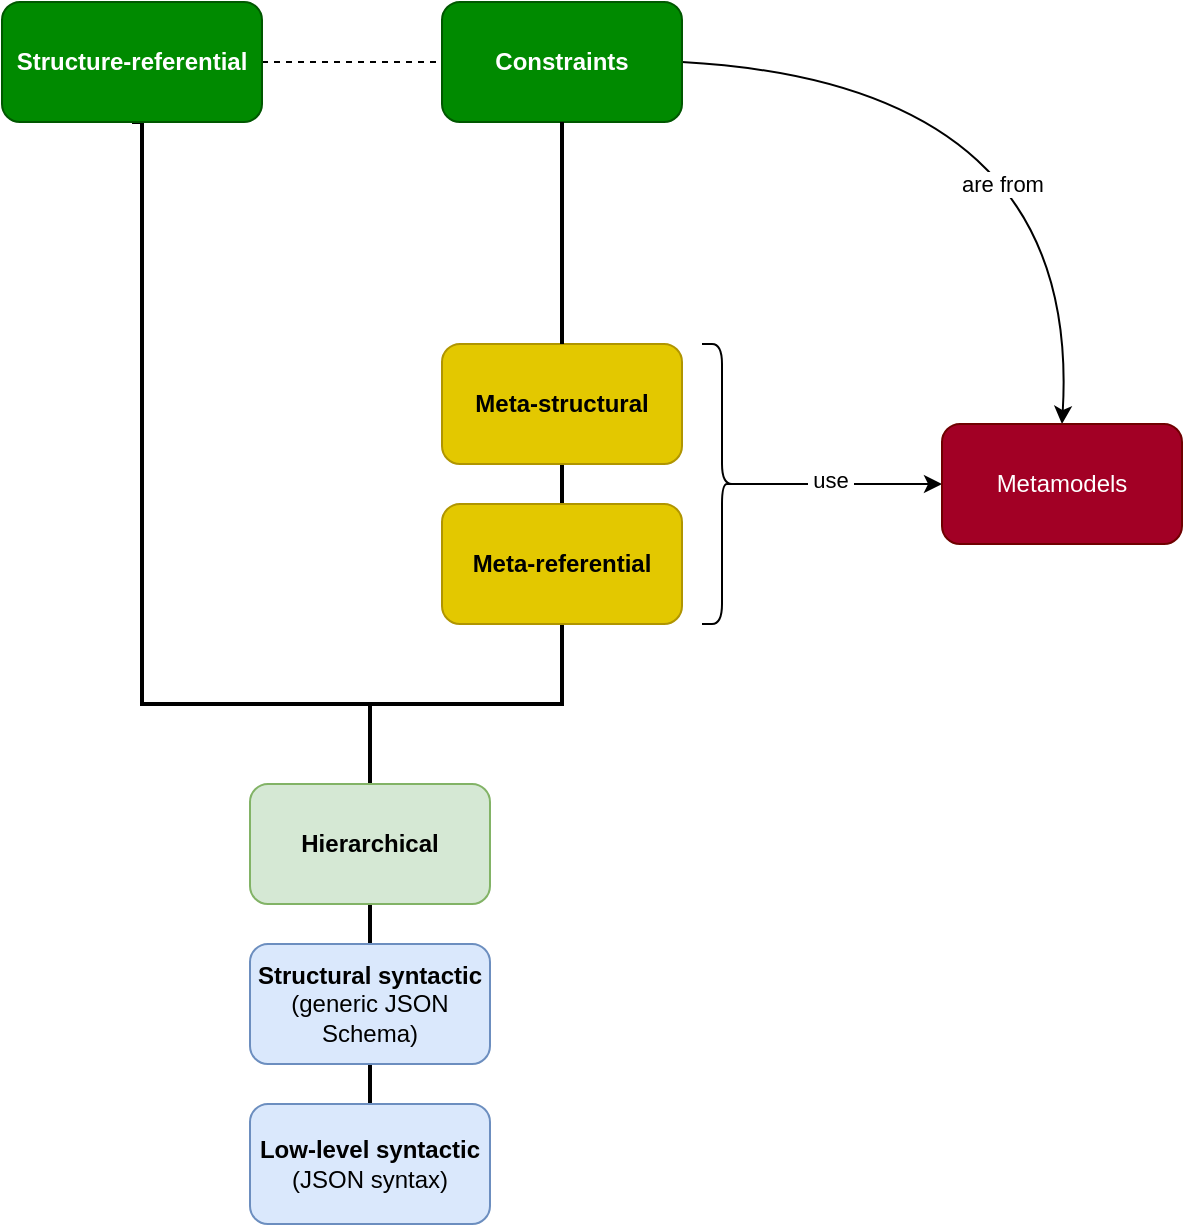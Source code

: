 <mxfile>
    <diagram name="Page-1" id="BR17ZdZTmJ1xsqmfKKUn">
        <mxGraphModel dx="919" dy="2469" grid="1" gridSize="10" guides="1" tooltips="1" connect="1" arrows="1" fold="1" page="1" pageScale="1" pageWidth="827" pageHeight="1169" math="0" shadow="0">
            <root>
                <mxCell id="0"/>
                <mxCell id="1" parent="0"/>
                <mxCell id="cpsBxxc-Yylsg1I1evmf-10" style="edgeStyle=orthogonalEdgeStyle;rounded=0;orthogonalLoop=1;jettySize=auto;html=1;exitX=0.5;exitY=0;exitDx=0;exitDy=0;entryX=0.5;entryY=1;entryDx=0;entryDy=0;strokeWidth=2;endArrow=none;endFill=0;" parent="1" source="JCLgZwpqIDgkukZC0mzi-1" target="JCLgZwpqIDgkukZC0mzi-2" edge="1">
                    <mxGeometry relative="1" as="geometry"/>
                </mxCell>
                <mxCell id="JCLgZwpqIDgkukZC0mzi-1" value="&lt;b&gt;Low-level syntactic&lt;/b&gt;&lt;br&gt;(JSON syntax)" style="rounded=1;whiteSpace=wrap;html=1;fillColor=#dae8fc;strokeColor=#6c8ebf;" parent="1" vertex="1">
                    <mxGeometry x="354" y="450" width="120" height="60" as="geometry"/>
                </mxCell>
                <mxCell id="cpsBxxc-Yylsg1I1evmf-9" style="edgeStyle=orthogonalEdgeStyle;rounded=0;orthogonalLoop=1;jettySize=auto;html=1;exitX=0.5;exitY=0;exitDx=0;exitDy=0;entryX=0.5;entryY=1;entryDx=0;entryDy=0;strokeWidth=2;endArrow=none;endFill=0;" parent="1" source="JCLgZwpqIDgkukZC0mzi-2" target="JCLgZwpqIDgkukZC0mzi-3" edge="1">
                    <mxGeometry relative="1" as="geometry"/>
                </mxCell>
                <mxCell id="JCLgZwpqIDgkukZC0mzi-2" value="&lt;b&gt;Structural syntactic&lt;/b&gt;&lt;br&gt;(generic JSON Schema)" style="rounded=1;whiteSpace=wrap;html=1;fillColor=#dae8fc;strokeColor=#6c8ebf;" parent="1" vertex="1">
                    <mxGeometry x="354" y="370" width="120" height="60" as="geometry"/>
                </mxCell>
                <mxCell id="cpsBxxc-Yylsg1I1evmf-6" style="edgeStyle=orthogonalEdgeStyle;rounded=0;orthogonalLoop=1;jettySize=auto;html=1;exitX=0.5;exitY=0;exitDx=0;exitDy=0;entryX=0.5;entryY=1;entryDx=0;entryDy=0;strokeWidth=2;endArrow=none;endFill=0;" parent="1" source="JCLgZwpqIDgkukZC0mzi-3" target="JCLgZwpqIDgkukZC0mzi-9" edge="1">
                    <mxGeometry relative="1" as="geometry"/>
                </mxCell>
                <mxCell id="cpsBxxc-Yylsg1I1evmf-7" style="edgeStyle=orthogonalEdgeStyle;rounded=0;orthogonalLoop=1;jettySize=auto;html=1;exitX=0.5;exitY=0;exitDx=0;exitDy=0;entryX=0.5;entryY=1;entryDx=0;entryDy=0;strokeWidth=2;endArrow=none;endFill=0;" parent="1" source="JCLgZwpqIDgkukZC0mzi-3" target="JCLgZwpqIDgkukZC0mzi-23" edge="1">
                    <mxGeometry relative="1" as="geometry">
                        <Array as="points">
                            <mxPoint x="414" y="250"/>
                            <mxPoint x="300" y="250"/>
                            <mxPoint x="300" y="-41"/>
                        </Array>
                    </mxGeometry>
                </mxCell>
                <mxCell id="JCLgZwpqIDgkukZC0mzi-3" value="&lt;b&gt;Hierarchical&lt;/b&gt;" style="rounded=1;whiteSpace=wrap;html=1;fillColor=#d5e8d4;strokeColor=#82b366;" parent="1" vertex="1">
                    <mxGeometry x="354" y="290" width="120" height="60" as="geometry"/>
                </mxCell>
                <mxCell id="cpsBxxc-Yylsg1I1evmf-8" style="edgeStyle=orthogonalEdgeStyle;rounded=0;orthogonalLoop=1;jettySize=auto;html=1;exitX=0.5;exitY=0;exitDx=0;exitDy=0;entryX=0.5;entryY=1;entryDx=0;entryDy=0;strokeWidth=2;endArrow=none;endFill=0;" parent="1" source="JCLgZwpqIDgkukZC0mzi-9" target="JCLgZwpqIDgkukZC0mzi-10" edge="1">
                    <mxGeometry relative="1" as="geometry"/>
                </mxCell>
                <mxCell id="JCLgZwpqIDgkukZC0mzi-9" value="&lt;b&gt;Meta-referential&lt;/b&gt;" style="rounded=1;whiteSpace=wrap;html=1;fillColor=#e3c800;strokeColor=#B09500;fontColor=#000000;" parent="1" vertex="1">
                    <mxGeometry x="450" y="150" width="120" height="60" as="geometry"/>
                </mxCell>
                <mxCell id="JCLgZwpqIDgkukZC0mzi-10" value="&lt;b&gt;Meta-structural&lt;/b&gt;" style="rounded=1;whiteSpace=wrap;html=1;fillColor=#e3c800;strokeColor=#B09500;fontColor=#000000;" parent="1" vertex="1">
                    <mxGeometry x="450" y="70" width="120" height="60" as="geometry"/>
                </mxCell>
                <mxCell id="JCLgZwpqIDgkukZC0mzi-15" style="edgeStyle=orthogonalEdgeStyle;rounded=0;orthogonalLoop=1;jettySize=auto;html=1;exitX=0.1;exitY=0.5;exitDx=0;exitDy=0;exitPerimeter=0;entryX=0;entryY=0.5;entryDx=0;entryDy=0;fillColor=#000000;" parent="1" source="JCLgZwpqIDgkukZC0mzi-13" target="JCLgZwpqIDgkukZC0mzi-14" edge="1">
                    <mxGeometry relative="1" as="geometry"/>
                </mxCell>
                <mxCell id="JCLgZwpqIDgkukZC0mzi-17" value="&amp;nbsp;use&amp;nbsp;" style="edgeLabel;html=1;align=center;verticalAlign=middle;resizable=0;points=[];" parent="JCLgZwpqIDgkukZC0mzi-15" vertex="1" connectable="0">
                    <mxGeometry x="-0.111" y="1" relative="1" as="geometry">
                        <mxPoint y="-1" as="offset"/>
                    </mxGeometry>
                </mxCell>
                <mxCell id="JCLgZwpqIDgkukZC0mzi-13" value="" style="shape=curlyBracket;whiteSpace=wrap;html=1;rounded=1;flipH=1;labelPosition=right;verticalLabelPosition=middle;align=left;verticalAlign=middle;rotation=0;" parent="1" vertex="1">
                    <mxGeometry x="580" y="70" width="20" height="140" as="geometry"/>
                </mxCell>
                <mxCell id="6" style="edgeStyle=none;html=1;exitX=1;exitY=0.5;exitDx=0;exitDy=0;entryX=0.5;entryY=0;entryDx=0;entryDy=0;curved=1;" edge="1" parent="1" source="JCLgZwpqIDgkukZC0mzi-24" target="JCLgZwpqIDgkukZC0mzi-14">
                    <mxGeometry relative="1" as="geometry">
                        <Array as="points">
                            <mxPoint x="770" y="-60"/>
                        </Array>
                    </mxGeometry>
                </mxCell>
                <mxCell id="7" value="are from" style="edgeLabel;html=1;align=center;verticalAlign=middle;resizable=0;points=[];" vertex="1" connectable="0" parent="6">
                    <mxGeometry x="-0.189" y="-41" relative="1" as="geometry">
                        <mxPoint x="12" y="12" as="offset"/>
                    </mxGeometry>
                </mxCell>
                <mxCell id="JCLgZwpqIDgkukZC0mzi-14" value="Metamodels&lt;br&gt;" style="rounded=1;whiteSpace=wrap;html=1;fillColor=#a20025;fontColor=#ffffff;strokeColor=#6F0000;fillStyle=auto;gradientColor=none;" parent="1" vertex="1">
                    <mxGeometry x="700" y="110" width="120" height="60" as="geometry"/>
                </mxCell>
                <mxCell id="pvEKG42foelqTBkd0rFm-1" style="edgeStyle=orthogonalEdgeStyle;rounded=0;orthogonalLoop=1;jettySize=auto;html=1;exitX=1;exitY=0.5;exitDx=0;exitDy=0;entryX=0;entryY=0.5;entryDx=0;entryDy=0;dashed=1;endArrow=none;endFill=0;" parent="1" source="JCLgZwpqIDgkukZC0mzi-23" target="JCLgZwpqIDgkukZC0mzi-24" edge="1">
                    <mxGeometry relative="1" as="geometry"/>
                </mxCell>
                <mxCell id="JCLgZwpqIDgkukZC0mzi-23" value="&lt;b&gt;Structure-referential&lt;/b&gt;" style="rounded=1;whiteSpace=wrap;html=1;fillColor=#008a00;strokeColor=#005700;fontColor=#ffffff;" parent="1" vertex="1">
                    <mxGeometry x="230" y="-101" width="130" height="60" as="geometry"/>
                </mxCell>
                <mxCell id="JCLgZwpqIDgkukZC0mzi-24" value="&lt;b&gt;Constraints&lt;/b&gt;" style="rounded=1;whiteSpace=wrap;html=1;fillColor=#008a00;strokeColor=#005700;fontColor=#ffffff;" parent="1" vertex="1">
                    <mxGeometry x="450" y="-101" width="120" height="60" as="geometry"/>
                </mxCell>
                <mxCell id="cpsBxxc-Yylsg1I1evmf-3" value="" style="endArrow=none;html=1;rounded=0;strokeWidth=2;exitX=0.5;exitY=0;exitDx=0;exitDy=0;entryX=0.5;entryY=1;entryDx=0;entryDy=0;" parent="1" source="JCLgZwpqIDgkukZC0mzi-10" target="JCLgZwpqIDgkukZC0mzi-24" edge="1">
                    <mxGeometry width="50" height="50" relative="1" as="geometry">
                        <mxPoint x="410" y="60" as="sourcePoint"/>
                        <mxPoint x="410" y="-100" as="targetPoint"/>
                    </mxGeometry>
                </mxCell>
            </root>
        </mxGraphModel>
    </diagram>
</mxfile>
